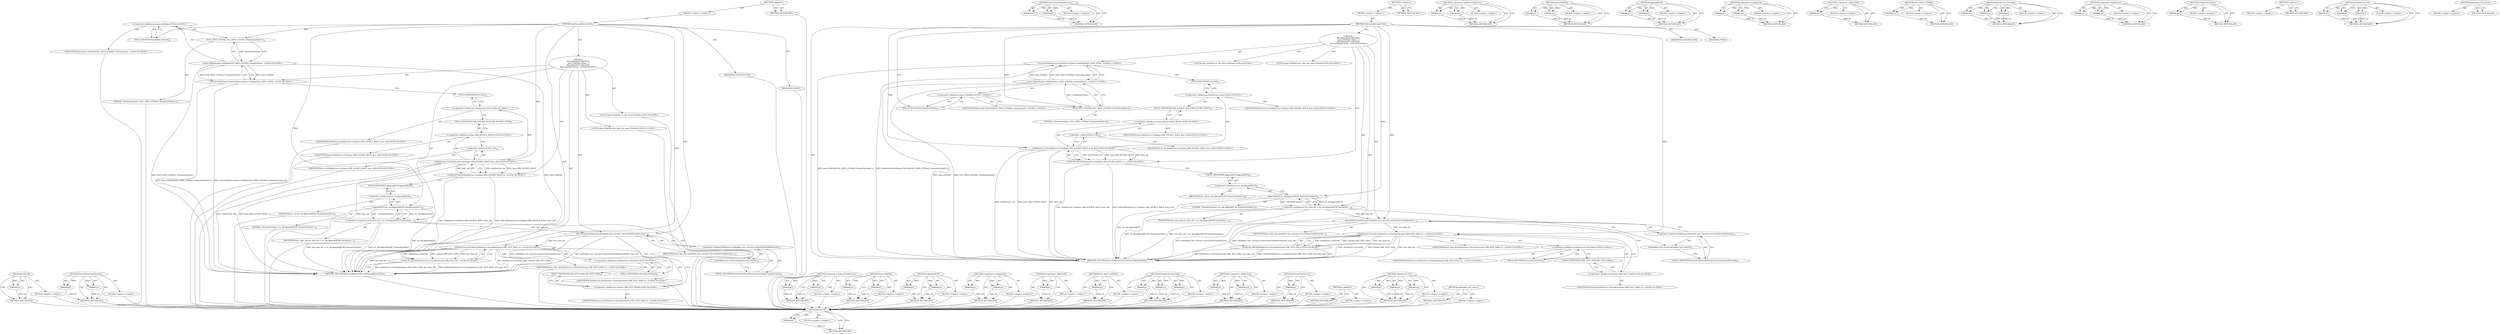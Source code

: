 digraph "embedded_test_server" {
vulnerable_93 [label=<(METHOD,CHECK)>];
vulnerable_94 [label=<(PARAM,p1)>];
vulnerable_95 [label=<(BLOCK,&lt;empty&gt;,&lt;empty&gt;)>];
vulnerable_96 [label=<(METHOD_RETURN,ANY)>];
vulnerable_117 [label=<(METHOD,ServeFilesFromDirectory)>];
vulnerable_118 [label=<(PARAM,p1)>];
vulnerable_119 [label=<(PARAM,p2)>];
vulnerable_120 [label=<(BLOCK,&lt;empty&gt;,&lt;empty&gt;)>];
vulnerable_121 [label=<(METHOD_RETURN,ANY)>];
vulnerable_6 [label=<(METHOD,&lt;global&gt;)<SUB>1</SUB>>];
vulnerable_7 [label=<(BLOCK,&lt;empty&gt;,&lt;empty&gt;)<SUB>1</SUB>>];
vulnerable_8 [label=<(METHOD,InProcessBrowserTest)<SUB>1</SUB>>];
vulnerable_9 [label="<(BLOCK,{
#if defined(OS_MACOSX)
  base::FilePath chrom...,{
#if defined(OS_MACOSX)
  base::FilePath chrom...)<SUB>8</SUB>>"];
vulnerable_10 [label="<(CreateTestServer,CreateTestServer(base::FilePath(FILE_PATH_LITER...)<SUB>17</SUB>>"];
vulnerable_11 [label="<(base.FilePath,base::FilePath(FILE_PATH_LITERAL(&quot;chrome/test/d...)<SUB>17</SUB>>"];
vulnerable_12 [label="<(&lt;operator&gt;.fieldAccess,base::FilePath)<SUB>17</SUB>>"];
vulnerable_13 [label="<(IDENTIFIER,base,base::FilePath(FILE_PATH_LITERAL(&quot;chrome/test/d...)<SUB>17</SUB>>"];
vulnerable_14 [label=<(FIELD_IDENTIFIER,FilePath,FilePath)<SUB>17</SUB>>];
vulnerable_15 [label=<(FILE_PATH_LITERAL,FILE_PATH_LITERAL(&quot;chrome/test/data&quot;))<SUB>17</SUB>>];
vulnerable_16 [label=<(LITERAL,&quot;chrome/test/data&quot;,FILE_PATH_LITERAL(&quot;chrome/test/data&quot;))<SUB>17</SUB>>];
vulnerable_17 [label="<(LOCAL,base.FilePath src_dir: base.FilePath)<SUB>18</SUB>>"];
vulnerable_18 [label="<(CHECK,CHECK(PathService::Get(base::DIR_SOURCE_ROOT, &amp;...)<SUB>19</SUB>>"];
vulnerable_19 [label="<(PathService.Get,PathService::Get(base::DIR_SOURCE_ROOT, &amp;src_dir))<SUB>19</SUB>>"];
vulnerable_20 [label="<(&lt;operator&gt;.fieldAccess,PathService::Get)<SUB>19</SUB>>"];
vulnerable_21 [label="<(IDENTIFIER,PathService,PathService::Get(base::DIR_SOURCE_ROOT, &amp;src_dir))<SUB>19</SUB>>"];
vulnerable_22 [label=<(FIELD_IDENTIFIER,Get,Get)<SUB>19</SUB>>];
vulnerable_23 [label="<(&lt;operator&gt;.fieldAccess,base::DIR_SOURCE_ROOT)<SUB>19</SUB>>"];
vulnerable_24 [label="<(IDENTIFIER,base,PathService::Get(base::DIR_SOURCE_ROOT, &amp;src_dir))<SUB>19</SUB>>"];
vulnerable_25 [label=<(FIELD_IDENTIFIER,DIR_SOURCE_ROOT,DIR_SOURCE_ROOT)<SUB>19</SUB>>];
vulnerable_26 [label=<(&lt;operator&gt;.addressOf,&amp;src_dir)<SUB>19</SUB>>];
vulnerable_27 [label="<(IDENTIFIER,src_dir,PathService::Get(base::DIR_SOURCE_ROOT, &amp;src_dir))<SUB>19</SUB>>"];
vulnerable_28 [label="<(LOCAL,base.FilePath test_data_dir: base.FilePath)<SUB>20</SUB>>"];
vulnerable_29 [label=<(&lt;operator&gt;.assignment,test_data_dir = src_dir.AppendASCII(&quot;chrome/tes...)<SUB>20</SUB>>];
vulnerable_30 [label=<(IDENTIFIER,test_data_dir,test_data_dir = src_dir.AppendASCII(&quot;chrome/tes...)<SUB>20</SUB>>];
vulnerable_31 [label=<(AppendASCII,src_dir.AppendASCII(&quot;chrome/test/data&quot;))<SUB>20</SUB>>];
vulnerable_32 [label=<(&lt;operator&gt;.fieldAccess,src_dir.AppendASCII)<SUB>20</SUB>>];
vulnerable_33 [label=<(IDENTIFIER,src_dir,src_dir.AppendASCII(&quot;chrome/test/data&quot;))<SUB>20</SUB>>];
vulnerable_34 [label=<(FIELD_IDENTIFIER,AppendASCII,AppendASCII)<SUB>20</SUB>>];
vulnerable_35 [label=<(LITERAL,&quot;chrome/test/data&quot;,src_dir.AppendASCII(&quot;chrome/test/data&quot;))<SUB>20</SUB>>];
vulnerable_36 [label=<(ServeFilesFromDirectory,embedded_test_server()-&gt;ServeFilesFromDirectory...)<SUB>21</SUB>>];
vulnerable_37 [label=<(&lt;operator&gt;.indirectFieldAccess,embedded_test_server()-&gt;ServeFilesFromDirectory)<SUB>21</SUB>>];
vulnerable_38 [label=<(embedded_test_server,embedded_test_server())<SUB>21</SUB>>];
vulnerable_39 [label=<(FIELD_IDENTIFIER,ServeFilesFromDirectory,ServeFilesFromDirectory)<SUB>21</SUB>>];
vulnerable_40 [label=<(IDENTIFIER,test_data_dir,embedded_test_server()-&gt;ServeFilesFromDirectory...)<SUB>21</SUB>>];
vulnerable_41 [label="<(CHECK,CHECK(PathService::Override(chrome::DIR_TEST_DA...)<SUB>23</SUB>>"];
vulnerable_42 [label="<(PathService.Override,PathService::Override(chrome::DIR_TEST_DATA, te...)<SUB>23</SUB>>"];
vulnerable_43 [label="<(&lt;operator&gt;.fieldAccess,PathService::Override)<SUB>23</SUB>>"];
vulnerable_44 [label="<(IDENTIFIER,PathService,PathService::Override(chrome::DIR_TEST_DATA, te...)<SUB>23</SUB>>"];
vulnerable_45 [label=<(FIELD_IDENTIFIER,Override,Override)<SUB>23</SUB>>];
vulnerable_46 [label="<(&lt;operator&gt;.fieldAccess,chrome::DIR_TEST_DATA)<SUB>23</SUB>>"];
vulnerable_47 [label="<(IDENTIFIER,chrome,PathService::Override(chrome::DIR_TEST_DATA, te...)<SUB>23</SUB>>"];
vulnerable_48 [label=<(FIELD_IDENTIFIER,DIR_TEST_DATA,DIR_TEST_DATA)<SUB>23</SUB>>];
vulnerable_49 [label="<(IDENTIFIER,test_data_dir,PathService::Override(chrome::DIR_TEST_DATA, te...)<SUB>23</SUB>>"];
vulnerable_50 [label=<(MODIFIER,CONSTRUCTOR)>];
vulnerable_51 [label=<(MODIFIER,PUBLIC)>];
vulnerable_52 [label=<(METHOD_RETURN,InProcessBrowserTest.InProcessBrowserTest)<SUB>1</SUB>>];
vulnerable_54 [label=<(METHOD_RETURN,ANY)<SUB>1</SUB>>];
vulnerable_122 [label=<(METHOD,&lt;operator&gt;.indirectFieldAccess)>];
vulnerable_123 [label=<(PARAM,p1)>];
vulnerable_124 [label=<(PARAM,p2)>];
vulnerable_125 [label=<(BLOCK,&lt;empty&gt;,&lt;empty&gt;)>];
vulnerable_126 [label=<(METHOD_RETURN,ANY)>];
vulnerable_79 [label=<(METHOD,base.FilePath)>];
vulnerable_80 [label=<(PARAM,p1)>];
vulnerable_81 [label=<(PARAM,p2)>];
vulnerable_82 [label=<(BLOCK,&lt;empty&gt;,&lt;empty&gt;)>];
vulnerable_83 [label=<(METHOD_RETURN,ANY)>];
vulnerable_112 [label=<(METHOD,AppendASCII)>];
vulnerable_113 [label=<(PARAM,p1)>];
vulnerable_114 [label=<(PARAM,p2)>];
vulnerable_115 [label=<(BLOCK,&lt;empty&gt;,&lt;empty&gt;)>];
vulnerable_116 [label=<(METHOD_RETURN,ANY)>];
vulnerable_107 [label=<(METHOD,&lt;operator&gt;.assignment)>];
vulnerable_108 [label=<(PARAM,p1)>];
vulnerable_109 [label=<(PARAM,p2)>];
vulnerable_110 [label=<(BLOCK,&lt;empty&gt;,&lt;empty&gt;)>];
vulnerable_111 [label=<(METHOD_RETURN,ANY)>];
vulnerable_103 [label=<(METHOD,&lt;operator&gt;.addressOf)>];
vulnerable_104 [label=<(PARAM,p1)>];
vulnerable_105 [label=<(BLOCK,&lt;empty&gt;,&lt;empty&gt;)>];
vulnerable_106 [label=<(METHOD_RETURN,ANY)>];
vulnerable_89 [label=<(METHOD,FILE_PATH_LITERAL)>];
vulnerable_90 [label=<(PARAM,p1)>];
vulnerable_91 [label=<(BLOCK,&lt;empty&gt;,&lt;empty&gt;)>];
vulnerable_92 [label=<(METHOD_RETURN,ANY)>];
vulnerable_130 [label=<(METHOD,PathService.Override)>];
vulnerable_131 [label=<(PARAM,p1)>];
vulnerable_132 [label=<(PARAM,p2)>];
vulnerable_133 [label=<(PARAM,p3)>];
vulnerable_134 [label=<(BLOCK,&lt;empty&gt;,&lt;empty&gt;)>];
vulnerable_135 [label=<(METHOD_RETURN,ANY)>];
vulnerable_84 [label=<(METHOD,&lt;operator&gt;.fieldAccess)>];
vulnerable_85 [label=<(PARAM,p1)>];
vulnerable_86 [label=<(PARAM,p2)>];
vulnerable_87 [label=<(BLOCK,&lt;empty&gt;,&lt;empty&gt;)>];
vulnerable_88 [label=<(METHOD_RETURN,ANY)>];
vulnerable_75 [label=<(METHOD,CreateTestServer)>];
vulnerable_76 [label=<(PARAM,p1)>];
vulnerable_77 [label=<(BLOCK,&lt;empty&gt;,&lt;empty&gt;)>];
vulnerable_78 [label=<(METHOD_RETURN,ANY)>];
vulnerable_69 [label=<(METHOD,&lt;global&gt;)<SUB>1</SUB>>];
vulnerable_70 [label=<(BLOCK,&lt;empty&gt;,&lt;empty&gt;)>];
vulnerable_71 [label=<(METHOD_RETURN,ANY)>];
vulnerable_97 [label=<(METHOD,PathService.Get)>];
vulnerable_98 [label=<(PARAM,p1)>];
vulnerable_99 [label=<(PARAM,p2)>];
vulnerable_100 [label=<(PARAM,p3)>];
vulnerable_101 [label=<(BLOCK,&lt;empty&gt;,&lt;empty&gt;)>];
vulnerable_102 [label=<(METHOD_RETURN,ANY)>];
vulnerable_127 [label=<(METHOD,embedded_test_server)>];
vulnerable_128 [label=<(BLOCK,&lt;empty&gt;,&lt;empty&gt;)>];
vulnerable_129 [label=<(METHOD_RETURN,ANY)>];
fixed_93 [label=<(METHOD,CHECK)>];
fixed_94 [label=<(PARAM,p1)>];
fixed_95 [label=<(BLOCK,&lt;empty&gt;,&lt;empty&gt;)>];
fixed_96 [label=<(METHOD_RETURN,ANY)>];
fixed_117 [label=<(METHOD,ServeFilesFromDirectory)>];
fixed_118 [label=<(PARAM,p1)>];
fixed_119 [label=<(PARAM,p2)>];
fixed_120 [label=<(BLOCK,&lt;empty&gt;,&lt;empty&gt;)>];
fixed_121 [label=<(METHOD_RETURN,ANY)>];
fixed_6 [label=<(METHOD,&lt;global&gt;)<SUB>1</SUB>>];
fixed_7 [label=<(BLOCK,&lt;empty&gt;,&lt;empty&gt;)<SUB>1</SUB>>];
fixed_8 [label=<(METHOD,InProcessBrowserTest)<SUB>1</SUB>>];
fixed_9 [label="<(BLOCK,{
#if defined(OS_MACOSX)
  base::FilePath chrom...,{
#if defined(OS_MACOSX)
  base::FilePath chrom...)<SUB>9</SUB>>"];
fixed_10 [label="<(CreateTestServer,CreateTestServer(base::FilePath(FILE_PATH_LITER...)<SUB>18</SUB>>"];
fixed_11 [label="<(base.FilePath,base::FilePath(FILE_PATH_LITERAL(&quot;chrome/test/d...)<SUB>18</SUB>>"];
fixed_12 [label="<(&lt;operator&gt;.fieldAccess,base::FilePath)<SUB>18</SUB>>"];
fixed_13 [label="<(IDENTIFIER,base,base::FilePath(FILE_PATH_LITERAL(&quot;chrome/test/d...)<SUB>18</SUB>>"];
fixed_14 [label=<(FIELD_IDENTIFIER,FilePath,FilePath)<SUB>18</SUB>>];
fixed_15 [label=<(FILE_PATH_LITERAL,FILE_PATH_LITERAL(&quot;chrome/test/data&quot;))<SUB>18</SUB>>];
fixed_16 [label=<(LITERAL,&quot;chrome/test/data&quot;,FILE_PATH_LITERAL(&quot;chrome/test/data&quot;))<SUB>18</SUB>>];
fixed_17 [label="<(LOCAL,base.FilePath src_dir: base.FilePath)<SUB>19</SUB>>"];
fixed_18 [label="<(CHECK,CHECK(PathService::Get(base::DIR_SOURCE_ROOT, &amp;...)<SUB>20</SUB>>"];
fixed_19 [label="<(PathService.Get,PathService::Get(base::DIR_SOURCE_ROOT, &amp;src_dir))<SUB>20</SUB>>"];
fixed_20 [label="<(&lt;operator&gt;.fieldAccess,PathService::Get)<SUB>20</SUB>>"];
fixed_21 [label="<(IDENTIFIER,PathService,PathService::Get(base::DIR_SOURCE_ROOT, &amp;src_dir))<SUB>20</SUB>>"];
fixed_22 [label=<(FIELD_IDENTIFIER,Get,Get)<SUB>20</SUB>>];
fixed_23 [label="<(&lt;operator&gt;.fieldAccess,base::DIR_SOURCE_ROOT)<SUB>20</SUB>>"];
fixed_24 [label="<(IDENTIFIER,base,PathService::Get(base::DIR_SOURCE_ROOT, &amp;src_dir))<SUB>20</SUB>>"];
fixed_25 [label=<(FIELD_IDENTIFIER,DIR_SOURCE_ROOT,DIR_SOURCE_ROOT)<SUB>20</SUB>>];
fixed_26 [label=<(&lt;operator&gt;.addressOf,&amp;src_dir)<SUB>20</SUB>>];
fixed_27 [label="<(IDENTIFIER,src_dir,PathService::Get(base::DIR_SOURCE_ROOT, &amp;src_dir))<SUB>20</SUB>>"];
fixed_28 [label="<(LOCAL,base.FilePath test_data_dir: base.FilePath)<SUB>21</SUB>>"];
fixed_29 [label=<(&lt;operator&gt;.assignment,test_data_dir = src_dir.AppendASCII(&quot;chrome/tes...)<SUB>21</SUB>>];
fixed_30 [label=<(IDENTIFIER,test_data_dir,test_data_dir = src_dir.AppendASCII(&quot;chrome/tes...)<SUB>21</SUB>>];
fixed_31 [label=<(AppendASCII,src_dir.AppendASCII(&quot;chrome/test/data&quot;))<SUB>21</SUB>>];
fixed_32 [label=<(&lt;operator&gt;.fieldAccess,src_dir.AppendASCII)<SUB>21</SUB>>];
fixed_33 [label=<(IDENTIFIER,src_dir,src_dir.AppendASCII(&quot;chrome/test/data&quot;))<SUB>21</SUB>>];
fixed_34 [label=<(FIELD_IDENTIFIER,AppendASCII,AppendASCII)<SUB>21</SUB>>];
fixed_35 [label=<(LITERAL,&quot;chrome/test/data&quot;,src_dir.AppendASCII(&quot;chrome/test/data&quot;))<SUB>21</SUB>>];
fixed_36 [label=<(ServeFilesFromDirectory,embedded_test_server()-&gt;ServeFilesFromDirectory...)<SUB>22</SUB>>];
fixed_37 [label=<(&lt;operator&gt;.indirectFieldAccess,embedded_test_server()-&gt;ServeFilesFromDirectory)<SUB>22</SUB>>];
fixed_38 [label=<(embedded_test_server,embedded_test_server())<SUB>22</SUB>>];
fixed_39 [label=<(FIELD_IDENTIFIER,ServeFilesFromDirectory,ServeFilesFromDirectory)<SUB>22</SUB>>];
fixed_40 [label=<(IDENTIFIER,test_data_dir,embedded_test_server()-&gt;ServeFilesFromDirectory...)<SUB>22</SUB>>];
fixed_41 [label="<(CHECK,CHECK(PathService::Override(chrome::DIR_TEST_DA...)<SUB>24</SUB>>"];
fixed_42 [label="<(PathService.Override,PathService::Override(chrome::DIR_TEST_DATA, te...)<SUB>24</SUB>>"];
fixed_43 [label="<(&lt;operator&gt;.fieldAccess,PathService::Override)<SUB>24</SUB>>"];
fixed_44 [label="<(IDENTIFIER,PathService,PathService::Override(chrome::DIR_TEST_DATA, te...)<SUB>24</SUB>>"];
fixed_45 [label=<(FIELD_IDENTIFIER,Override,Override)<SUB>24</SUB>>];
fixed_46 [label="<(&lt;operator&gt;.fieldAccess,chrome::DIR_TEST_DATA)<SUB>24</SUB>>"];
fixed_47 [label="<(IDENTIFIER,chrome,PathService::Override(chrome::DIR_TEST_DATA, te...)<SUB>24</SUB>>"];
fixed_48 [label=<(FIELD_IDENTIFIER,DIR_TEST_DATA,DIR_TEST_DATA)<SUB>24</SUB>>];
fixed_49 [label="<(IDENTIFIER,test_data_dir,PathService::Override(chrome::DIR_TEST_DATA, te...)<SUB>24</SUB>>"];
fixed_50 [label=<(MODIFIER,CONSTRUCTOR)>];
fixed_51 [label=<(MODIFIER,PUBLIC)>];
fixed_52 [label=<(METHOD_RETURN,InProcessBrowserTest.InProcessBrowserTest)<SUB>1</SUB>>];
fixed_54 [label=<(METHOD_RETURN,ANY)<SUB>1</SUB>>];
fixed_122 [label=<(METHOD,&lt;operator&gt;.indirectFieldAccess)>];
fixed_123 [label=<(PARAM,p1)>];
fixed_124 [label=<(PARAM,p2)>];
fixed_125 [label=<(BLOCK,&lt;empty&gt;,&lt;empty&gt;)>];
fixed_126 [label=<(METHOD_RETURN,ANY)>];
fixed_79 [label=<(METHOD,base.FilePath)>];
fixed_80 [label=<(PARAM,p1)>];
fixed_81 [label=<(PARAM,p2)>];
fixed_82 [label=<(BLOCK,&lt;empty&gt;,&lt;empty&gt;)>];
fixed_83 [label=<(METHOD_RETURN,ANY)>];
fixed_112 [label=<(METHOD,AppendASCII)>];
fixed_113 [label=<(PARAM,p1)>];
fixed_114 [label=<(PARAM,p2)>];
fixed_115 [label=<(BLOCK,&lt;empty&gt;,&lt;empty&gt;)>];
fixed_116 [label=<(METHOD_RETURN,ANY)>];
fixed_107 [label=<(METHOD,&lt;operator&gt;.assignment)>];
fixed_108 [label=<(PARAM,p1)>];
fixed_109 [label=<(PARAM,p2)>];
fixed_110 [label=<(BLOCK,&lt;empty&gt;,&lt;empty&gt;)>];
fixed_111 [label=<(METHOD_RETURN,ANY)>];
fixed_103 [label=<(METHOD,&lt;operator&gt;.addressOf)>];
fixed_104 [label=<(PARAM,p1)>];
fixed_105 [label=<(BLOCK,&lt;empty&gt;,&lt;empty&gt;)>];
fixed_106 [label=<(METHOD_RETURN,ANY)>];
fixed_89 [label=<(METHOD,FILE_PATH_LITERAL)>];
fixed_90 [label=<(PARAM,p1)>];
fixed_91 [label=<(BLOCK,&lt;empty&gt;,&lt;empty&gt;)>];
fixed_92 [label=<(METHOD_RETURN,ANY)>];
fixed_130 [label=<(METHOD,PathService.Override)>];
fixed_131 [label=<(PARAM,p1)>];
fixed_132 [label=<(PARAM,p2)>];
fixed_133 [label=<(PARAM,p3)>];
fixed_134 [label=<(BLOCK,&lt;empty&gt;,&lt;empty&gt;)>];
fixed_135 [label=<(METHOD_RETURN,ANY)>];
fixed_84 [label=<(METHOD,&lt;operator&gt;.fieldAccess)>];
fixed_85 [label=<(PARAM,p1)>];
fixed_86 [label=<(PARAM,p2)>];
fixed_87 [label=<(BLOCK,&lt;empty&gt;,&lt;empty&gt;)>];
fixed_88 [label=<(METHOD_RETURN,ANY)>];
fixed_75 [label=<(METHOD,CreateTestServer)>];
fixed_76 [label=<(PARAM,p1)>];
fixed_77 [label=<(BLOCK,&lt;empty&gt;,&lt;empty&gt;)>];
fixed_78 [label=<(METHOD_RETURN,ANY)>];
fixed_69 [label=<(METHOD,&lt;global&gt;)<SUB>1</SUB>>];
fixed_70 [label=<(BLOCK,&lt;empty&gt;,&lt;empty&gt;)>];
fixed_71 [label=<(METHOD_RETURN,ANY)>];
fixed_97 [label=<(METHOD,PathService.Get)>];
fixed_98 [label=<(PARAM,p1)>];
fixed_99 [label=<(PARAM,p2)>];
fixed_100 [label=<(PARAM,p3)>];
fixed_101 [label=<(BLOCK,&lt;empty&gt;,&lt;empty&gt;)>];
fixed_102 [label=<(METHOD_RETURN,ANY)>];
fixed_127 [label=<(METHOD,embedded_test_server)>];
fixed_128 [label=<(BLOCK,&lt;empty&gt;,&lt;empty&gt;)>];
fixed_129 [label=<(METHOD_RETURN,ANY)>];
vulnerable_93 -> vulnerable_94  [key=0, label="AST: "];
vulnerable_93 -> vulnerable_94  [key=1, label="DDG: "];
vulnerable_93 -> vulnerable_95  [key=0, label="AST: "];
vulnerable_93 -> vulnerable_96  [key=0, label="AST: "];
vulnerable_93 -> vulnerable_96  [key=1, label="CFG: "];
vulnerable_94 -> vulnerable_96  [key=0, label="DDG: p1"];
vulnerable_117 -> vulnerable_118  [key=0, label="AST: "];
vulnerable_117 -> vulnerable_118  [key=1, label="DDG: "];
vulnerable_117 -> vulnerable_120  [key=0, label="AST: "];
vulnerable_117 -> vulnerable_119  [key=0, label="AST: "];
vulnerable_117 -> vulnerable_119  [key=1, label="DDG: "];
vulnerable_117 -> vulnerable_121  [key=0, label="AST: "];
vulnerable_117 -> vulnerable_121  [key=1, label="CFG: "];
vulnerable_118 -> vulnerable_121  [key=0, label="DDG: p1"];
vulnerable_119 -> vulnerable_121  [key=0, label="DDG: p2"];
vulnerable_6 -> vulnerable_7  [key=0, label="AST: "];
vulnerable_6 -> vulnerable_54  [key=0, label="AST: "];
vulnerable_6 -> vulnerable_54  [key=1, label="CFG: "];
vulnerable_7 -> vulnerable_8  [key=0, label="AST: "];
vulnerable_8 -> vulnerable_9  [key=0, label="AST: "];
vulnerable_8 -> vulnerable_50  [key=0, label="AST: "];
vulnerable_8 -> vulnerable_51  [key=0, label="AST: "];
vulnerable_8 -> vulnerable_52  [key=0, label="AST: "];
vulnerable_8 -> vulnerable_14  [key=0, label="CFG: "];
vulnerable_8 -> vulnerable_36  [key=0, label="DDG: "];
vulnerable_8 -> vulnerable_19  [key=0, label="DDG: "];
vulnerable_8 -> vulnerable_31  [key=0, label="DDG: "];
vulnerable_8 -> vulnerable_42  [key=0, label="DDG: "];
vulnerable_8 -> vulnerable_15  [key=0, label="DDG: "];
vulnerable_9 -> vulnerable_10  [key=0, label="AST: "];
vulnerable_9 -> vulnerable_17  [key=0, label="AST: "];
vulnerable_9 -> vulnerable_18  [key=0, label="AST: "];
vulnerable_9 -> vulnerable_28  [key=0, label="AST: "];
vulnerable_9 -> vulnerable_29  [key=0, label="AST: "];
vulnerable_9 -> vulnerable_36  [key=0, label="AST: "];
vulnerable_9 -> vulnerable_41  [key=0, label="AST: "];
vulnerable_10 -> vulnerable_11  [key=0, label="AST: "];
vulnerable_10 -> vulnerable_22  [key=0, label="CFG: "];
vulnerable_10 -> vulnerable_52  [key=0, label="DDG: base::FilePath(FILE_PATH_LITERAL(&quot;chrome/test/data&quot;))"];
vulnerable_10 -> vulnerable_52  [key=1, label="DDG: CreateTestServer(base::FilePath(FILE_PATH_LITERAL(&quot;chrome/test/data&quot;)))"];
vulnerable_11 -> vulnerable_12  [key=0, label="AST: "];
vulnerable_11 -> vulnerable_15  [key=0, label="AST: "];
vulnerable_11 -> vulnerable_10  [key=0, label="CFG: "];
vulnerable_11 -> vulnerable_10  [key=1, label="DDG: base::FilePath"];
vulnerable_11 -> vulnerable_10  [key=2, label="DDG: FILE_PATH_LITERAL(&quot;chrome/test/data&quot;)"];
vulnerable_11 -> vulnerable_52  [key=0, label="DDG: base::FilePath"];
vulnerable_11 -> vulnerable_52  [key=1, label="DDG: FILE_PATH_LITERAL(&quot;chrome/test/data&quot;)"];
vulnerable_12 -> vulnerable_13  [key=0, label="AST: "];
vulnerable_12 -> vulnerable_14  [key=0, label="AST: "];
vulnerable_12 -> vulnerable_15  [key=0, label="CFG: "];
vulnerable_14 -> vulnerable_12  [key=0, label="CFG: "];
vulnerable_15 -> vulnerable_16  [key=0, label="AST: "];
vulnerable_15 -> vulnerable_11  [key=0, label="CFG: "];
vulnerable_15 -> vulnerable_11  [key=1, label="DDG: &quot;chrome/test/data&quot;"];
vulnerable_18 -> vulnerable_19  [key=0, label="AST: "];
vulnerable_18 -> vulnerable_34  [key=0, label="CFG: "];
vulnerable_18 -> vulnerable_52  [key=0, label="DDG: PathService::Get(base::DIR_SOURCE_ROOT, &amp;src_dir)"];
vulnerable_18 -> vulnerable_52  [key=1, label="DDG: CHECK(PathService::Get(base::DIR_SOURCE_ROOT, &amp;src_dir))"];
vulnerable_19 -> vulnerable_20  [key=0, label="AST: "];
vulnerable_19 -> vulnerable_23  [key=0, label="AST: "];
vulnerable_19 -> vulnerable_26  [key=0, label="AST: "];
vulnerable_19 -> vulnerable_18  [key=0, label="CFG: "];
vulnerable_19 -> vulnerable_18  [key=1, label="DDG: PathService::Get"];
vulnerable_19 -> vulnerable_18  [key=2, label="DDG: base::DIR_SOURCE_ROOT"];
vulnerable_19 -> vulnerable_18  [key=3, label="DDG: &amp;src_dir"];
vulnerable_19 -> vulnerable_52  [key=0, label="DDG: PathService::Get"];
vulnerable_19 -> vulnerable_52  [key=1, label="DDG: base::DIR_SOURCE_ROOT"];
vulnerable_19 -> vulnerable_52  [key=2, label="DDG: &amp;src_dir"];
vulnerable_20 -> vulnerable_21  [key=0, label="AST: "];
vulnerable_20 -> vulnerable_22  [key=0, label="AST: "];
vulnerable_20 -> vulnerable_25  [key=0, label="CFG: "];
vulnerable_22 -> vulnerable_20  [key=0, label="CFG: "];
vulnerable_23 -> vulnerable_24  [key=0, label="AST: "];
vulnerable_23 -> vulnerable_25  [key=0, label="AST: "];
vulnerable_23 -> vulnerable_26  [key=0, label="CFG: "];
vulnerable_25 -> vulnerable_23  [key=0, label="CFG: "];
vulnerable_26 -> vulnerable_27  [key=0, label="AST: "];
vulnerable_26 -> vulnerable_19  [key=0, label="CFG: "];
vulnerable_29 -> vulnerable_30  [key=0, label="AST: "];
vulnerable_29 -> vulnerable_31  [key=0, label="AST: "];
vulnerable_29 -> vulnerable_38  [key=0, label="CFG: "];
vulnerable_29 -> vulnerable_52  [key=0, label="DDG: src_dir.AppendASCII(&quot;chrome/test/data&quot;)"];
vulnerable_29 -> vulnerable_52  [key=1, label="DDG: test_data_dir = src_dir.AppendASCII(&quot;chrome/test/data&quot;)"];
vulnerable_29 -> vulnerable_36  [key=0, label="DDG: test_data_dir"];
vulnerable_31 -> vulnerable_32  [key=0, label="AST: "];
vulnerable_31 -> vulnerable_35  [key=0, label="AST: "];
vulnerable_31 -> vulnerable_29  [key=0, label="CFG: "];
vulnerable_31 -> vulnerable_29  [key=1, label="DDG: src_dir.AppendASCII"];
vulnerable_31 -> vulnerable_29  [key=2, label="DDG: &quot;chrome/test/data&quot;"];
vulnerable_31 -> vulnerable_52  [key=0, label="DDG: src_dir.AppendASCII"];
vulnerable_32 -> vulnerable_33  [key=0, label="AST: "];
vulnerable_32 -> vulnerable_34  [key=0, label="AST: "];
vulnerable_32 -> vulnerable_31  [key=0, label="CFG: "];
vulnerable_34 -> vulnerable_32  [key=0, label="CFG: "];
vulnerable_36 -> vulnerable_37  [key=0, label="AST: "];
vulnerable_36 -> vulnerable_40  [key=0, label="AST: "];
vulnerable_36 -> vulnerable_45  [key=0, label="CFG: "];
vulnerable_36 -> vulnerable_52  [key=0, label="DDG: embedded_test_server()-&gt;ServeFilesFromDirectory"];
vulnerable_36 -> vulnerable_52  [key=1, label="DDG: embedded_test_server()-&gt;ServeFilesFromDirectory(test_data_dir)"];
vulnerable_36 -> vulnerable_42  [key=0, label="DDG: test_data_dir"];
vulnerable_37 -> vulnerable_38  [key=0, label="AST: "];
vulnerable_37 -> vulnerable_39  [key=0, label="AST: "];
vulnerable_37 -> vulnerable_36  [key=0, label="CFG: "];
vulnerable_38 -> vulnerable_39  [key=0, label="CFG: "];
vulnerable_39 -> vulnerable_37  [key=0, label="CFG: "];
vulnerable_41 -> vulnerable_42  [key=0, label="AST: "];
vulnerable_41 -> vulnerable_52  [key=0, label="CFG: "];
vulnerable_41 -> vulnerable_52  [key=1, label="DDG: PathService::Override(chrome::DIR_TEST_DATA, test_data_dir)"];
vulnerable_41 -> vulnerable_52  [key=2, label="DDG: CHECK(PathService::Override(chrome::DIR_TEST_DATA, test_data_dir))"];
vulnerable_42 -> vulnerable_43  [key=0, label="AST: "];
vulnerable_42 -> vulnerable_46  [key=0, label="AST: "];
vulnerable_42 -> vulnerable_49  [key=0, label="AST: "];
vulnerable_42 -> vulnerable_41  [key=0, label="CFG: "];
vulnerable_42 -> vulnerable_41  [key=1, label="DDG: PathService::Override"];
vulnerable_42 -> vulnerable_41  [key=2, label="DDG: chrome::DIR_TEST_DATA"];
vulnerable_42 -> vulnerable_41  [key=3, label="DDG: test_data_dir"];
vulnerable_42 -> vulnerable_52  [key=0, label="DDG: PathService::Override"];
vulnerable_42 -> vulnerable_52  [key=1, label="DDG: chrome::DIR_TEST_DATA"];
vulnerable_42 -> vulnerable_52  [key=2, label="DDG: test_data_dir"];
vulnerable_43 -> vulnerable_44  [key=0, label="AST: "];
vulnerable_43 -> vulnerable_45  [key=0, label="AST: "];
vulnerable_43 -> vulnerable_48  [key=0, label="CFG: "];
vulnerable_45 -> vulnerable_43  [key=0, label="CFG: "];
vulnerable_46 -> vulnerable_47  [key=0, label="AST: "];
vulnerable_46 -> vulnerable_48  [key=0, label="AST: "];
vulnerable_46 -> vulnerable_42  [key=0, label="CFG: "];
vulnerable_48 -> vulnerable_46  [key=0, label="CFG: "];
vulnerable_122 -> vulnerable_123  [key=0, label="AST: "];
vulnerable_122 -> vulnerable_123  [key=1, label="DDG: "];
vulnerable_122 -> vulnerable_125  [key=0, label="AST: "];
vulnerable_122 -> vulnerable_124  [key=0, label="AST: "];
vulnerable_122 -> vulnerable_124  [key=1, label="DDG: "];
vulnerable_122 -> vulnerable_126  [key=0, label="AST: "];
vulnerable_122 -> vulnerable_126  [key=1, label="CFG: "];
vulnerable_123 -> vulnerable_126  [key=0, label="DDG: p1"];
vulnerable_124 -> vulnerable_126  [key=0, label="DDG: p2"];
vulnerable_79 -> vulnerable_80  [key=0, label="AST: "];
vulnerable_79 -> vulnerable_80  [key=1, label="DDG: "];
vulnerable_79 -> vulnerable_82  [key=0, label="AST: "];
vulnerable_79 -> vulnerable_81  [key=0, label="AST: "];
vulnerable_79 -> vulnerable_81  [key=1, label="DDG: "];
vulnerable_79 -> vulnerable_83  [key=0, label="AST: "];
vulnerable_79 -> vulnerable_83  [key=1, label="CFG: "];
vulnerable_80 -> vulnerable_83  [key=0, label="DDG: p1"];
vulnerable_81 -> vulnerable_83  [key=0, label="DDG: p2"];
vulnerable_112 -> vulnerable_113  [key=0, label="AST: "];
vulnerable_112 -> vulnerable_113  [key=1, label="DDG: "];
vulnerable_112 -> vulnerable_115  [key=0, label="AST: "];
vulnerable_112 -> vulnerable_114  [key=0, label="AST: "];
vulnerable_112 -> vulnerable_114  [key=1, label="DDG: "];
vulnerable_112 -> vulnerable_116  [key=0, label="AST: "];
vulnerable_112 -> vulnerable_116  [key=1, label="CFG: "];
vulnerable_113 -> vulnerable_116  [key=0, label="DDG: p1"];
vulnerable_114 -> vulnerable_116  [key=0, label="DDG: p2"];
vulnerable_107 -> vulnerable_108  [key=0, label="AST: "];
vulnerable_107 -> vulnerable_108  [key=1, label="DDG: "];
vulnerable_107 -> vulnerable_110  [key=0, label="AST: "];
vulnerable_107 -> vulnerable_109  [key=0, label="AST: "];
vulnerable_107 -> vulnerable_109  [key=1, label="DDG: "];
vulnerable_107 -> vulnerable_111  [key=0, label="AST: "];
vulnerable_107 -> vulnerable_111  [key=1, label="CFG: "];
vulnerable_108 -> vulnerable_111  [key=0, label="DDG: p1"];
vulnerable_109 -> vulnerable_111  [key=0, label="DDG: p2"];
vulnerable_103 -> vulnerable_104  [key=0, label="AST: "];
vulnerable_103 -> vulnerable_104  [key=1, label="DDG: "];
vulnerable_103 -> vulnerable_105  [key=0, label="AST: "];
vulnerable_103 -> vulnerable_106  [key=0, label="AST: "];
vulnerable_103 -> vulnerable_106  [key=1, label="CFG: "];
vulnerable_104 -> vulnerable_106  [key=0, label="DDG: p1"];
vulnerable_89 -> vulnerable_90  [key=0, label="AST: "];
vulnerable_89 -> vulnerable_90  [key=1, label="DDG: "];
vulnerable_89 -> vulnerable_91  [key=0, label="AST: "];
vulnerable_89 -> vulnerable_92  [key=0, label="AST: "];
vulnerable_89 -> vulnerable_92  [key=1, label="CFG: "];
vulnerable_90 -> vulnerable_92  [key=0, label="DDG: p1"];
vulnerable_130 -> vulnerable_131  [key=0, label="AST: "];
vulnerable_130 -> vulnerable_131  [key=1, label="DDG: "];
vulnerable_130 -> vulnerable_134  [key=0, label="AST: "];
vulnerable_130 -> vulnerable_132  [key=0, label="AST: "];
vulnerable_130 -> vulnerable_132  [key=1, label="DDG: "];
vulnerable_130 -> vulnerable_135  [key=0, label="AST: "];
vulnerable_130 -> vulnerable_135  [key=1, label="CFG: "];
vulnerable_130 -> vulnerable_133  [key=0, label="AST: "];
vulnerable_130 -> vulnerable_133  [key=1, label="DDG: "];
vulnerable_131 -> vulnerable_135  [key=0, label="DDG: p1"];
vulnerable_132 -> vulnerable_135  [key=0, label="DDG: p2"];
vulnerable_133 -> vulnerable_135  [key=0, label="DDG: p3"];
vulnerable_84 -> vulnerable_85  [key=0, label="AST: "];
vulnerable_84 -> vulnerable_85  [key=1, label="DDG: "];
vulnerable_84 -> vulnerable_87  [key=0, label="AST: "];
vulnerable_84 -> vulnerable_86  [key=0, label="AST: "];
vulnerable_84 -> vulnerable_86  [key=1, label="DDG: "];
vulnerable_84 -> vulnerable_88  [key=0, label="AST: "];
vulnerable_84 -> vulnerable_88  [key=1, label="CFG: "];
vulnerable_85 -> vulnerable_88  [key=0, label="DDG: p1"];
vulnerable_86 -> vulnerable_88  [key=0, label="DDG: p2"];
vulnerable_75 -> vulnerable_76  [key=0, label="AST: "];
vulnerable_75 -> vulnerable_76  [key=1, label="DDG: "];
vulnerable_75 -> vulnerable_77  [key=0, label="AST: "];
vulnerable_75 -> vulnerable_78  [key=0, label="AST: "];
vulnerable_75 -> vulnerable_78  [key=1, label="CFG: "];
vulnerable_76 -> vulnerable_78  [key=0, label="DDG: p1"];
vulnerable_69 -> vulnerable_70  [key=0, label="AST: "];
vulnerable_69 -> vulnerable_71  [key=0, label="AST: "];
vulnerable_69 -> vulnerable_71  [key=1, label="CFG: "];
vulnerable_97 -> vulnerable_98  [key=0, label="AST: "];
vulnerable_97 -> vulnerable_98  [key=1, label="DDG: "];
vulnerable_97 -> vulnerable_101  [key=0, label="AST: "];
vulnerable_97 -> vulnerable_99  [key=0, label="AST: "];
vulnerable_97 -> vulnerable_99  [key=1, label="DDG: "];
vulnerable_97 -> vulnerable_102  [key=0, label="AST: "];
vulnerable_97 -> vulnerable_102  [key=1, label="CFG: "];
vulnerable_97 -> vulnerable_100  [key=0, label="AST: "];
vulnerable_97 -> vulnerable_100  [key=1, label="DDG: "];
vulnerable_98 -> vulnerable_102  [key=0, label="DDG: p1"];
vulnerable_99 -> vulnerable_102  [key=0, label="DDG: p2"];
vulnerable_100 -> vulnerable_102  [key=0, label="DDG: p3"];
vulnerable_127 -> vulnerable_128  [key=0, label="AST: "];
vulnerable_127 -> vulnerable_129  [key=0, label="AST: "];
vulnerable_127 -> vulnerable_129  [key=1, label="CFG: "];
fixed_93 -> fixed_94  [key=0, label="AST: "];
fixed_93 -> fixed_94  [key=1, label="DDG: "];
fixed_93 -> fixed_95  [key=0, label="AST: "];
fixed_93 -> fixed_96  [key=0, label="AST: "];
fixed_93 -> fixed_96  [key=1, label="CFG: "];
fixed_94 -> fixed_96  [key=0, label="DDG: p1"];
fixed_95 -> vulnerable_93  [key=0];
fixed_96 -> vulnerable_93  [key=0];
fixed_117 -> fixed_118  [key=0, label="AST: "];
fixed_117 -> fixed_118  [key=1, label="DDG: "];
fixed_117 -> fixed_120  [key=0, label="AST: "];
fixed_117 -> fixed_119  [key=0, label="AST: "];
fixed_117 -> fixed_119  [key=1, label="DDG: "];
fixed_117 -> fixed_121  [key=0, label="AST: "];
fixed_117 -> fixed_121  [key=1, label="CFG: "];
fixed_118 -> fixed_121  [key=0, label="DDG: p1"];
fixed_119 -> fixed_121  [key=0, label="DDG: p2"];
fixed_120 -> vulnerable_93  [key=0];
fixed_121 -> vulnerable_93  [key=0];
fixed_6 -> fixed_7  [key=0, label="AST: "];
fixed_6 -> fixed_54  [key=0, label="AST: "];
fixed_6 -> fixed_54  [key=1, label="CFG: "];
fixed_7 -> fixed_8  [key=0, label="AST: "];
fixed_8 -> fixed_9  [key=0, label="AST: "];
fixed_8 -> fixed_50  [key=0, label="AST: "];
fixed_8 -> fixed_51  [key=0, label="AST: "];
fixed_8 -> fixed_52  [key=0, label="AST: "];
fixed_8 -> fixed_14  [key=0, label="CFG: "];
fixed_8 -> fixed_36  [key=0, label="DDG: "];
fixed_8 -> fixed_19  [key=0, label="DDG: "];
fixed_8 -> fixed_31  [key=0, label="DDG: "];
fixed_8 -> fixed_42  [key=0, label="DDG: "];
fixed_8 -> fixed_15  [key=0, label="DDG: "];
fixed_9 -> fixed_10  [key=0, label="AST: "];
fixed_9 -> fixed_17  [key=0, label="AST: "];
fixed_9 -> fixed_18  [key=0, label="AST: "];
fixed_9 -> fixed_28  [key=0, label="AST: "];
fixed_9 -> fixed_29  [key=0, label="AST: "];
fixed_9 -> fixed_36  [key=0, label="AST: "];
fixed_9 -> fixed_41  [key=0, label="AST: "];
fixed_10 -> fixed_11  [key=0, label="AST: "];
fixed_10 -> fixed_22  [key=0, label="CFG: "];
fixed_10 -> fixed_52  [key=0, label="DDG: base::FilePath(FILE_PATH_LITERAL(&quot;chrome/test/data&quot;))"];
fixed_10 -> fixed_52  [key=1, label="DDG: CreateTestServer(base::FilePath(FILE_PATH_LITERAL(&quot;chrome/test/data&quot;)))"];
fixed_11 -> fixed_12  [key=0, label="AST: "];
fixed_11 -> fixed_15  [key=0, label="AST: "];
fixed_11 -> fixed_10  [key=0, label="CFG: "];
fixed_11 -> fixed_10  [key=1, label="DDG: base::FilePath"];
fixed_11 -> fixed_10  [key=2, label="DDG: FILE_PATH_LITERAL(&quot;chrome/test/data&quot;)"];
fixed_11 -> fixed_52  [key=0, label="DDG: base::FilePath"];
fixed_11 -> fixed_52  [key=1, label="DDG: FILE_PATH_LITERAL(&quot;chrome/test/data&quot;)"];
fixed_12 -> fixed_13  [key=0, label="AST: "];
fixed_12 -> fixed_14  [key=0, label="AST: "];
fixed_12 -> fixed_15  [key=0, label="CFG: "];
fixed_13 -> vulnerable_93  [key=0];
fixed_14 -> fixed_12  [key=0, label="CFG: "];
fixed_15 -> fixed_16  [key=0, label="AST: "];
fixed_15 -> fixed_11  [key=0, label="CFG: "];
fixed_15 -> fixed_11  [key=1, label="DDG: &quot;chrome/test/data&quot;"];
fixed_16 -> vulnerable_93  [key=0];
fixed_17 -> vulnerable_93  [key=0];
fixed_18 -> fixed_19  [key=0, label="AST: "];
fixed_18 -> fixed_34  [key=0, label="CFG: "];
fixed_18 -> fixed_52  [key=0, label="DDG: PathService::Get(base::DIR_SOURCE_ROOT, &amp;src_dir)"];
fixed_18 -> fixed_52  [key=1, label="DDG: CHECK(PathService::Get(base::DIR_SOURCE_ROOT, &amp;src_dir))"];
fixed_19 -> fixed_20  [key=0, label="AST: "];
fixed_19 -> fixed_23  [key=0, label="AST: "];
fixed_19 -> fixed_26  [key=0, label="AST: "];
fixed_19 -> fixed_18  [key=0, label="CFG: "];
fixed_19 -> fixed_18  [key=1, label="DDG: PathService::Get"];
fixed_19 -> fixed_18  [key=2, label="DDG: base::DIR_SOURCE_ROOT"];
fixed_19 -> fixed_18  [key=3, label="DDG: &amp;src_dir"];
fixed_19 -> fixed_52  [key=0, label="DDG: PathService::Get"];
fixed_19 -> fixed_52  [key=1, label="DDG: base::DIR_SOURCE_ROOT"];
fixed_19 -> fixed_52  [key=2, label="DDG: &amp;src_dir"];
fixed_20 -> fixed_21  [key=0, label="AST: "];
fixed_20 -> fixed_22  [key=0, label="AST: "];
fixed_20 -> fixed_25  [key=0, label="CFG: "];
fixed_21 -> vulnerable_93  [key=0];
fixed_22 -> fixed_20  [key=0, label="CFG: "];
fixed_23 -> fixed_24  [key=0, label="AST: "];
fixed_23 -> fixed_25  [key=0, label="AST: "];
fixed_23 -> fixed_26  [key=0, label="CFG: "];
fixed_24 -> vulnerable_93  [key=0];
fixed_25 -> fixed_23  [key=0, label="CFG: "];
fixed_26 -> fixed_27  [key=0, label="AST: "];
fixed_26 -> fixed_19  [key=0, label="CFG: "];
fixed_27 -> vulnerable_93  [key=0];
fixed_28 -> vulnerable_93  [key=0];
fixed_29 -> fixed_30  [key=0, label="AST: "];
fixed_29 -> fixed_31  [key=0, label="AST: "];
fixed_29 -> fixed_38  [key=0, label="CFG: "];
fixed_29 -> fixed_52  [key=0, label="DDG: src_dir.AppendASCII(&quot;chrome/test/data&quot;)"];
fixed_29 -> fixed_52  [key=1, label="DDG: test_data_dir = src_dir.AppendASCII(&quot;chrome/test/data&quot;)"];
fixed_29 -> fixed_36  [key=0, label="DDG: test_data_dir"];
fixed_30 -> vulnerable_93  [key=0];
fixed_31 -> fixed_32  [key=0, label="AST: "];
fixed_31 -> fixed_35  [key=0, label="AST: "];
fixed_31 -> fixed_29  [key=0, label="CFG: "];
fixed_31 -> fixed_29  [key=1, label="DDG: src_dir.AppendASCII"];
fixed_31 -> fixed_29  [key=2, label="DDG: &quot;chrome/test/data&quot;"];
fixed_31 -> fixed_52  [key=0, label="DDG: src_dir.AppendASCII"];
fixed_32 -> fixed_33  [key=0, label="AST: "];
fixed_32 -> fixed_34  [key=0, label="AST: "];
fixed_32 -> fixed_31  [key=0, label="CFG: "];
fixed_33 -> vulnerable_93  [key=0];
fixed_34 -> fixed_32  [key=0, label="CFG: "];
fixed_35 -> vulnerable_93  [key=0];
fixed_36 -> fixed_37  [key=0, label="AST: "];
fixed_36 -> fixed_40  [key=0, label="AST: "];
fixed_36 -> fixed_45  [key=0, label="CFG: "];
fixed_36 -> fixed_52  [key=0, label="DDG: embedded_test_server()-&gt;ServeFilesFromDirectory"];
fixed_36 -> fixed_52  [key=1, label="DDG: embedded_test_server()-&gt;ServeFilesFromDirectory(test_data_dir)"];
fixed_36 -> fixed_42  [key=0, label="DDG: test_data_dir"];
fixed_37 -> fixed_38  [key=0, label="AST: "];
fixed_37 -> fixed_39  [key=0, label="AST: "];
fixed_37 -> fixed_36  [key=0, label="CFG: "];
fixed_38 -> fixed_39  [key=0, label="CFG: "];
fixed_39 -> fixed_37  [key=0, label="CFG: "];
fixed_40 -> vulnerable_93  [key=0];
fixed_41 -> fixed_42  [key=0, label="AST: "];
fixed_41 -> fixed_52  [key=0, label="CFG: "];
fixed_41 -> fixed_52  [key=1, label="DDG: PathService::Override(chrome::DIR_TEST_DATA, test_data_dir)"];
fixed_41 -> fixed_52  [key=2, label="DDG: CHECK(PathService::Override(chrome::DIR_TEST_DATA, test_data_dir))"];
fixed_42 -> fixed_43  [key=0, label="AST: "];
fixed_42 -> fixed_46  [key=0, label="AST: "];
fixed_42 -> fixed_49  [key=0, label="AST: "];
fixed_42 -> fixed_41  [key=0, label="CFG: "];
fixed_42 -> fixed_41  [key=1, label="DDG: PathService::Override"];
fixed_42 -> fixed_41  [key=2, label="DDG: chrome::DIR_TEST_DATA"];
fixed_42 -> fixed_41  [key=3, label="DDG: test_data_dir"];
fixed_42 -> fixed_52  [key=0, label="DDG: PathService::Override"];
fixed_42 -> fixed_52  [key=1, label="DDG: chrome::DIR_TEST_DATA"];
fixed_42 -> fixed_52  [key=2, label="DDG: test_data_dir"];
fixed_43 -> fixed_44  [key=0, label="AST: "];
fixed_43 -> fixed_45  [key=0, label="AST: "];
fixed_43 -> fixed_48  [key=0, label="CFG: "];
fixed_44 -> vulnerable_93  [key=0];
fixed_45 -> fixed_43  [key=0, label="CFG: "];
fixed_46 -> fixed_47  [key=0, label="AST: "];
fixed_46 -> fixed_48  [key=0, label="AST: "];
fixed_46 -> fixed_42  [key=0, label="CFG: "];
fixed_47 -> vulnerable_93  [key=0];
fixed_48 -> fixed_46  [key=0, label="CFG: "];
fixed_49 -> vulnerable_93  [key=0];
fixed_50 -> vulnerable_93  [key=0];
fixed_51 -> vulnerable_93  [key=0];
fixed_52 -> vulnerable_93  [key=0];
fixed_54 -> vulnerable_93  [key=0];
fixed_122 -> fixed_123  [key=0, label="AST: "];
fixed_122 -> fixed_123  [key=1, label="DDG: "];
fixed_122 -> fixed_125  [key=0, label="AST: "];
fixed_122 -> fixed_124  [key=0, label="AST: "];
fixed_122 -> fixed_124  [key=1, label="DDG: "];
fixed_122 -> fixed_126  [key=0, label="AST: "];
fixed_122 -> fixed_126  [key=1, label="CFG: "];
fixed_123 -> fixed_126  [key=0, label="DDG: p1"];
fixed_124 -> fixed_126  [key=0, label="DDG: p2"];
fixed_125 -> vulnerable_93  [key=0];
fixed_126 -> vulnerable_93  [key=0];
fixed_79 -> fixed_80  [key=0, label="AST: "];
fixed_79 -> fixed_80  [key=1, label="DDG: "];
fixed_79 -> fixed_82  [key=0, label="AST: "];
fixed_79 -> fixed_81  [key=0, label="AST: "];
fixed_79 -> fixed_81  [key=1, label="DDG: "];
fixed_79 -> fixed_83  [key=0, label="AST: "];
fixed_79 -> fixed_83  [key=1, label="CFG: "];
fixed_80 -> fixed_83  [key=0, label="DDG: p1"];
fixed_81 -> fixed_83  [key=0, label="DDG: p2"];
fixed_82 -> vulnerable_93  [key=0];
fixed_83 -> vulnerable_93  [key=0];
fixed_112 -> fixed_113  [key=0, label="AST: "];
fixed_112 -> fixed_113  [key=1, label="DDG: "];
fixed_112 -> fixed_115  [key=0, label="AST: "];
fixed_112 -> fixed_114  [key=0, label="AST: "];
fixed_112 -> fixed_114  [key=1, label="DDG: "];
fixed_112 -> fixed_116  [key=0, label="AST: "];
fixed_112 -> fixed_116  [key=1, label="CFG: "];
fixed_113 -> fixed_116  [key=0, label="DDG: p1"];
fixed_114 -> fixed_116  [key=0, label="DDG: p2"];
fixed_115 -> vulnerable_93  [key=0];
fixed_116 -> vulnerable_93  [key=0];
fixed_107 -> fixed_108  [key=0, label="AST: "];
fixed_107 -> fixed_108  [key=1, label="DDG: "];
fixed_107 -> fixed_110  [key=0, label="AST: "];
fixed_107 -> fixed_109  [key=0, label="AST: "];
fixed_107 -> fixed_109  [key=1, label="DDG: "];
fixed_107 -> fixed_111  [key=0, label="AST: "];
fixed_107 -> fixed_111  [key=1, label="CFG: "];
fixed_108 -> fixed_111  [key=0, label="DDG: p1"];
fixed_109 -> fixed_111  [key=0, label="DDG: p2"];
fixed_110 -> vulnerable_93  [key=0];
fixed_111 -> vulnerable_93  [key=0];
fixed_103 -> fixed_104  [key=0, label="AST: "];
fixed_103 -> fixed_104  [key=1, label="DDG: "];
fixed_103 -> fixed_105  [key=0, label="AST: "];
fixed_103 -> fixed_106  [key=0, label="AST: "];
fixed_103 -> fixed_106  [key=1, label="CFG: "];
fixed_104 -> fixed_106  [key=0, label="DDG: p1"];
fixed_105 -> vulnerable_93  [key=0];
fixed_106 -> vulnerable_93  [key=0];
fixed_89 -> fixed_90  [key=0, label="AST: "];
fixed_89 -> fixed_90  [key=1, label="DDG: "];
fixed_89 -> fixed_91  [key=0, label="AST: "];
fixed_89 -> fixed_92  [key=0, label="AST: "];
fixed_89 -> fixed_92  [key=1, label="CFG: "];
fixed_90 -> fixed_92  [key=0, label="DDG: p1"];
fixed_91 -> vulnerable_93  [key=0];
fixed_92 -> vulnerable_93  [key=0];
fixed_130 -> fixed_131  [key=0, label="AST: "];
fixed_130 -> fixed_131  [key=1, label="DDG: "];
fixed_130 -> fixed_134  [key=0, label="AST: "];
fixed_130 -> fixed_132  [key=0, label="AST: "];
fixed_130 -> fixed_132  [key=1, label="DDG: "];
fixed_130 -> fixed_135  [key=0, label="AST: "];
fixed_130 -> fixed_135  [key=1, label="CFG: "];
fixed_130 -> fixed_133  [key=0, label="AST: "];
fixed_130 -> fixed_133  [key=1, label="DDG: "];
fixed_131 -> fixed_135  [key=0, label="DDG: p1"];
fixed_132 -> fixed_135  [key=0, label="DDG: p2"];
fixed_133 -> fixed_135  [key=0, label="DDG: p3"];
fixed_134 -> vulnerable_93  [key=0];
fixed_135 -> vulnerable_93  [key=0];
fixed_84 -> fixed_85  [key=0, label="AST: "];
fixed_84 -> fixed_85  [key=1, label="DDG: "];
fixed_84 -> fixed_87  [key=0, label="AST: "];
fixed_84 -> fixed_86  [key=0, label="AST: "];
fixed_84 -> fixed_86  [key=1, label="DDG: "];
fixed_84 -> fixed_88  [key=0, label="AST: "];
fixed_84 -> fixed_88  [key=1, label="CFG: "];
fixed_85 -> fixed_88  [key=0, label="DDG: p1"];
fixed_86 -> fixed_88  [key=0, label="DDG: p2"];
fixed_87 -> vulnerable_93  [key=0];
fixed_88 -> vulnerable_93  [key=0];
fixed_75 -> fixed_76  [key=0, label="AST: "];
fixed_75 -> fixed_76  [key=1, label="DDG: "];
fixed_75 -> fixed_77  [key=0, label="AST: "];
fixed_75 -> fixed_78  [key=0, label="AST: "];
fixed_75 -> fixed_78  [key=1, label="CFG: "];
fixed_76 -> fixed_78  [key=0, label="DDG: p1"];
fixed_77 -> vulnerable_93  [key=0];
fixed_78 -> vulnerable_93  [key=0];
fixed_69 -> fixed_70  [key=0, label="AST: "];
fixed_69 -> fixed_71  [key=0, label="AST: "];
fixed_69 -> fixed_71  [key=1, label="CFG: "];
fixed_70 -> vulnerable_93  [key=0];
fixed_71 -> vulnerable_93  [key=0];
fixed_97 -> fixed_98  [key=0, label="AST: "];
fixed_97 -> fixed_98  [key=1, label="DDG: "];
fixed_97 -> fixed_101  [key=0, label="AST: "];
fixed_97 -> fixed_99  [key=0, label="AST: "];
fixed_97 -> fixed_99  [key=1, label="DDG: "];
fixed_97 -> fixed_102  [key=0, label="AST: "];
fixed_97 -> fixed_102  [key=1, label="CFG: "];
fixed_97 -> fixed_100  [key=0, label="AST: "];
fixed_97 -> fixed_100  [key=1, label="DDG: "];
fixed_98 -> fixed_102  [key=0, label="DDG: p1"];
fixed_99 -> fixed_102  [key=0, label="DDG: p2"];
fixed_100 -> fixed_102  [key=0, label="DDG: p3"];
fixed_101 -> vulnerable_93  [key=0];
fixed_102 -> vulnerable_93  [key=0];
fixed_127 -> fixed_128  [key=0, label="AST: "];
fixed_127 -> fixed_129  [key=0, label="AST: "];
fixed_127 -> fixed_129  [key=1, label="CFG: "];
fixed_128 -> vulnerable_93  [key=0];
fixed_129 -> vulnerable_93  [key=0];
}
